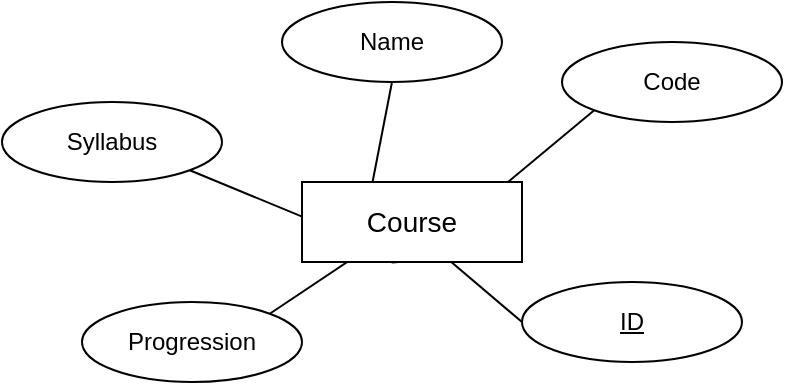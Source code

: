 <mxfile>
    <diagram id="Jr5I5_2Ijp4Cv5adaoXG" name="Page-1">
        <mxGraphModel dx="584" dy="427" grid="1" gridSize="10" guides="1" tooltips="1" connect="1" arrows="1" fold="1" page="1" pageScale="1" pageWidth="1169" pageHeight="827" math="0" shadow="0">
            <root>
                <mxCell id="0"/>
                <mxCell id="1" parent="0"/>
                <mxCell id="12" style="edgeStyle=none;html=1;exitX=0;exitY=0.5;exitDx=0;exitDy=0;entryX=0.25;entryY=0;entryDx=0;entryDy=0;" edge="1" parent="1" source="5" target="2">
                    <mxGeometry relative="1" as="geometry"/>
                </mxCell>
                <mxCell id="11" style="edgeStyle=none;html=1;exitX=0;exitY=1;exitDx=0;exitDy=0;entryX=0.5;entryY=1;entryDx=0;entryDy=0;" edge="1" parent="1" source="4" target="2">
                    <mxGeometry relative="1" as="geometry"/>
                </mxCell>
                <mxCell id="10" style="edgeStyle=none;html=1;exitX=0.5;exitY=1;exitDx=0;exitDy=0;entryX=0.25;entryY=1;entryDx=0;entryDy=0;" edge="1" parent="1" source="3" target="2">
                    <mxGeometry relative="1" as="geometry"/>
                </mxCell>
                <mxCell id="9" style="edgeStyle=none;html=1;exitX=1;exitY=1;exitDx=0;exitDy=0;entryX=0.5;entryY=1;entryDx=0;entryDy=0;" edge="1" parent="1" source="6" target="2">
                    <mxGeometry relative="1" as="geometry">
                        <mxPoint x="323" y="230" as="targetPoint"/>
                    </mxGeometry>
                </mxCell>
                <mxCell id="8" style="edgeStyle=none;html=1;exitX=1;exitY=0;exitDx=0;exitDy=0;entryX=0.75;entryY=0;entryDx=0;entryDy=0;" edge="1" parent="1" source="7" target="2">
                    <mxGeometry relative="1" as="geometry"/>
                </mxCell>
                <mxCell id="2" value="&lt;font style=&quot;font-size: 14px;&quot;&gt;Course&lt;/font&gt;" style="whiteSpace=wrap;html=1;" vertex="1" parent="1">
                    <mxGeometry x="240" y="190" width="110" height="40" as="geometry"/>
                </mxCell>
                <mxCell id="3" value="Name" style="ellipse;whiteSpace=wrap;html=1;" vertex="1" parent="1">
                    <mxGeometry x="230" y="100" width="110" height="40" as="geometry"/>
                </mxCell>
                <mxCell id="4" value="Code" style="ellipse;whiteSpace=wrap;html=1;" vertex="1" parent="1">
                    <mxGeometry x="370" y="120" width="110" height="40" as="geometry"/>
                </mxCell>
                <mxCell id="5" value="&lt;u&gt;ID&lt;/u&gt;" style="ellipse;whiteSpace=wrap;html=1;" vertex="1" parent="1">
                    <mxGeometry x="350" y="240" width="110" height="40" as="geometry"/>
                </mxCell>
                <mxCell id="6" value="Syllabus" style="ellipse;whiteSpace=wrap;html=1;" vertex="1" parent="1">
                    <mxGeometry x="90" y="150" width="110" height="40" as="geometry"/>
                </mxCell>
                <mxCell id="7" value="Progression" style="ellipse;whiteSpace=wrap;html=1;" vertex="1" parent="1">
                    <mxGeometry x="130" y="250" width="110" height="40" as="geometry"/>
                </mxCell>
            </root>
        </mxGraphModel>
    </diagram>
</mxfile>